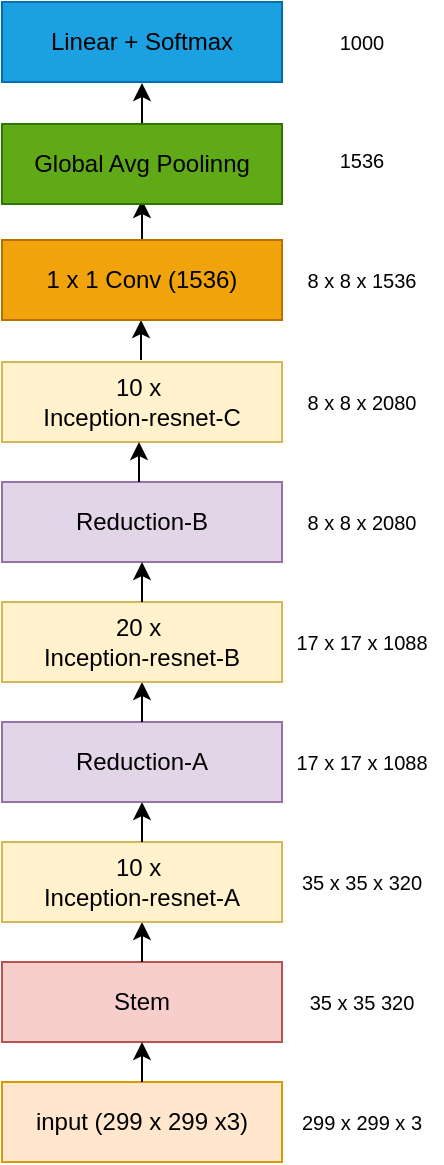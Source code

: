 <mxfile version="12.1.7" type="device" pages="1"><diagram id="e5Fa-ZszhpGQJKfaV5FQ" name="Page-1"><mxGraphModel dx="912" dy="479" grid="1" gridSize="10" guides="1" tooltips="1" connect="1" arrows="1" fold="1" page="1" pageScale="1" pageWidth="850" pageHeight="1100" math="0" shadow="0"><root><mxCell id="0"/><mxCell id="1" parent="0"/><mxCell id="Y-v4oC4OCbF1hxJGQSVx-93" value="" style="rounded=0;whiteSpace=wrap;html=1;fillColor=#1ba1e2;strokeColor=#006EAF;fontColor=#ffffff;" vertex="1" parent="1"><mxGeometry x="310" y="390" width="140" height="40" as="geometry"/></mxCell><mxCell id="Y-v4oC4OCbF1hxJGQSVx-1" value="" style="rounded=0;whiteSpace=wrap;html=1;fillColor=#ffe6cc;strokeColor=#d79b00;" vertex="1" parent="1"><mxGeometry x="310" y="930" width="140" height="40" as="geometry"/></mxCell><mxCell id="Y-v4oC4OCbF1hxJGQSVx-4" value="" style="rounded=0;whiteSpace=wrap;html=1;fillColor=#f8cecc;strokeColor=#b85450;" vertex="1" parent="1"><mxGeometry x="310" y="870" width="140" height="40" as="geometry"/></mxCell><mxCell id="Y-v4oC4OCbF1hxJGQSVx-2" value="input (299 x 299 x3)" style="text;html=1;strokeColor=none;fillColor=none;align=center;verticalAlign=middle;whiteSpace=wrap;rounded=0;" vertex="1" parent="1"><mxGeometry x="310" y="940" width="140" height="20" as="geometry"/></mxCell><mxCell id="Y-v4oC4OCbF1hxJGQSVx-3" value="" style="endArrow=classic;html=1;" edge="1" parent="1"><mxGeometry width="50" height="50" relative="1" as="geometry"><mxPoint x="380" y="930" as="sourcePoint"/><mxPoint x="380" y="910" as="targetPoint"/></mxGeometry></mxCell><mxCell id="Y-v4oC4OCbF1hxJGQSVx-12" value="" style="endArrow=classic;html=1;" edge="1" parent="1"><mxGeometry width="50" height="50" relative="1" as="geometry"><mxPoint x="380" y="870" as="sourcePoint"/><mxPoint x="380" y="850" as="targetPoint"/></mxGeometry></mxCell><mxCell id="Y-v4oC4OCbF1hxJGQSVx-66" value="&lt;font style=&quot;font-size: 10px&quot;&gt;299 x 299 x 3&lt;/font&gt;" style="text;html=1;strokeColor=none;fillColor=none;align=center;verticalAlign=middle;whiteSpace=wrap;rounded=0;" vertex="1" parent="1"><mxGeometry x="450" y="940" width="80" height="20" as="geometry"/></mxCell><mxCell id="Y-v4oC4OCbF1hxJGQSVx-70" value="&lt;font style=&quot;font-size: 10px&quot;&gt;35 x 35 320&lt;/font&gt;" style="text;html=1;strokeColor=none;fillColor=none;align=center;verticalAlign=middle;whiteSpace=wrap;rounded=0;" vertex="1" parent="1"><mxGeometry x="450" y="880" width="80" height="20" as="geometry"/></mxCell><mxCell id="Y-v4oC4OCbF1hxJGQSVx-75" value="Stem" style="text;html=1;strokeColor=none;fillColor=none;align=center;verticalAlign=middle;whiteSpace=wrap;rounded=0;" vertex="1" parent="1"><mxGeometry x="310" y="880" width="140" height="20" as="geometry"/></mxCell><mxCell id="Y-v4oC4OCbF1hxJGQSVx-76" value="" style="rounded=0;whiteSpace=wrap;html=1;fillColor=#fff2cc;strokeColor=#d6b656;" vertex="1" parent="1"><mxGeometry x="310" y="570" width="140" height="40" as="geometry"/></mxCell><mxCell id="Y-v4oC4OCbF1hxJGQSVx-77" value="Linear + Softmax" style="text;html=1;strokeColor=none;fillColor=none;align=center;verticalAlign=middle;whiteSpace=wrap;rounded=0;" vertex="1" parent="1"><mxGeometry x="310" y="400" width="140" height="20" as="geometry"/></mxCell><mxCell id="Y-v4oC4OCbF1hxJGQSVx-78" value="" style="rounded=0;whiteSpace=wrap;html=1;fillColor=#fff2cc;strokeColor=#d6b656;" vertex="1" parent="1"><mxGeometry x="310" y="810" width="140" height="40" as="geometry"/></mxCell><mxCell id="Y-v4oC4OCbF1hxJGQSVx-79" value="" style="endArrow=classic;html=1;" edge="1" parent="1"><mxGeometry width="50" height="50" relative="1" as="geometry"><mxPoint x="380" y="509" as="sourcePoint"/><mxPoint x="380" y="489" as="targetPoint"/></mxGeometry></mxCell><mxCell id="Y-v4oC4OCbF1hxJGQSVx-80" value="" style="endArrow=classic;html=1;" edge="1" parent="1"><mxGeometry width="50" height="50" relative="1" as="geometry"><mxPoint x="380" y="810" as="sourcePoint"/><mxPoint x="380" y="790" as="targetPoint"/></mxGeometry></mxCell><mxCell id="Y-v4oC4OCbF1hxJGQSVx-81" value="10 x&amp;nbsp;&lt;br&gt;Inception-resnet-A" style="text;html=1;strokeColor=none;fillColor=none;align=center;verticalAlign=middle;whiteSpace=wrap;rounded=0;" vertex="1" parent="1"><mxGeometry x="310" y="820" width="140" height="20" as="geometry"/></mxCell><mxCell id="Y-v4oC4OCbF1hxJGQSVx-82" value="" style="rounded=0;whiteSpace=wrap;html=1;fillColor=#e1d5e7;strokeColor=#9673a6;" vertex="1" parent="1"><mxGeometry x="310" y="630" width="140" height="40" as="geometry"/></mxCell><mxCell id="Y-v4oC4OCbF1hxJGQSVx-83" value="" style="rounded=0;whiteSpace=wrap;html=1;fillColor=#e1d5e7;strokeColor=#9673a6;" vertex="1" parent="1"><mxGeometry x="310" y="750" width="140" height="40" as="geometry"/></mxCell><mxCell id="Y-v4oC4OCbF1hxJGQSVx-84" value="" style="endArrow=classic;html=1;" edge="1" parent="1"><mxGeometry width="50" height="50" relative="1" as="geometry"><mxPoint x="380" y="750" as="sourcePoint"/><mxPoint x="380" y="730" as="targetPoint"/></mxGeometry></mxCell><mxCell id="Y-v4oC4OCbF1hxJGQSVx-85" value="" style="rounded=0;whiteSpace=wrap;html=1;fillColor=#fff2cc;strokeColor=#d6b656;" vertex="1" parent="1"><mxGeometry x="310" y="690" width="140" height="40" as="geometry"/></mxCell><mxCell id="Y-v4oC4OCbF1hxJGQSVx-86" value="" style="endArrow=classic;html=1;" edge="1" parent="1"><mxGeometry width="50" height="50" relative="1" as="geometry"><mxPoint x="380" y="690" as="sourcePoint"/><mxPoint x="380" y="670" as="targetPoint"/><Array as="points"><mxPoint x="380" y="690"/></Array></mxGeometry></mxCell><mxCell id="Y-v4oC4OCbF1hxJGQSVx-87" value="" style="endArrow=classic;html=1;" edge="1" parent="1"><mxGeometry width="50" height="50" relative="1" as="geometry"><mxPoint x="378.5" y="630" as="sourcePoint"/><mxPoint x="378.5" y="610" as="targetPoint"/></mxGeometry></mxCell><mxCell id="Y-v4oC4OCbF1hxJGQSVx-88" value="20 x&amp;nbsp;&lt;br&gt;Inception-resnet-B" style="text;html=1;strokeColor=none;fillColor=none;align=center;verticalAlign=middle;whiteSpace=wrap;rounded=0;" vertex="1" parent="1"><mxGeometry x="310" y="700" width="140" height="20" as="geometry"/></mxCell><mxCell id="Y-v4oC4OCbF1hxJGQSVx-89" value="10 x&amp;nbsp;&lt;br&gt;Inception-resnet-C" style="text;html=1;strokeColor=none;fillColor=none;align=center;verticalAlign=middle;whiteSpace=wrap;rounded=0;" vertex="1" parent="1"><mxGeometry x="310" y="580" width="140" height="20" as="geometry"/></mxCell><mxCell id="Y-v4oC4OCbF1hxJGQSVx-90" value="Reduction-A" style="text;html=1;strokeColor=none;fillColor=none;align=center;verticalAlign=middle;whiteSpace=wrap;rounded=0;" vertex="1" parent="1"><mxGeometry x="310" y="760" width="140" height="20" as="geometry"/></mxCell><mxCell id="Y-v4oC4OCbF1hxJGQSVx-91" value="Reduction-B" style="text;html=1;strokeColor=none;fillColor=none;align=center;verticalAlign=middle;whiteSpace=wrap;rounded=0;" vertex="1" parent="1"><mxGeometry x="310" y="640" width="140" height="20" as="geometry"/></mxCell><mxCell id="Y-v4oC4OCbF1hxJGQSVx-92" value="" style="rounded=0;whiteSpace=wrap;html=1;fillColor=#60a917;strokeColor=#2D7600;fontColor=#ffffff;" vertex="1" parent="1"><mxGeometry x="310" y="451" width="140" height="40" as="geometry"/></mxCell><mxCell id="Y-v4oC4OCbF1hxJGQSVx-94" value="" style="endArrow=classic;html=1;" edge="1" parent="1"><mxGeometry width="50" height="50" relative="1" as="geometry"><mxPoint x="379.5" y="569" as="sourcePoint"/><mxPoint x="379.5" y="549" as="targetPoint"/></mxGeometry></mxCell><mxCell id="Y-v4oC4OCbF1hxJGQSVx-95" value="Global Avg Poolinng" style="text;html=1;strokeColor=none;fillColor=none;align=center;verticalAlign=middle;whiteSpace=wrap;rounded=0;" vertex="1" parent="1"><mxGeometry x="310" y="461" width="140" height="20" as="geometry"/></mxCell><mxCell id="Y-v4oC4OCbF1hxJGQSVx-96" value="&lt;font style=&quot;font-size: 10px&quot;&gt;8 x 8 x 1536&lt;/font&gt;" style="text;html=1;strokeColor=none;fillColor=none;align=center;verticalAlign=middle;whiteSpace=wrap;rounded=0;" vertex="1" parent="1"><mxGeometry x="450" y="519" width="80" height="20" as="geometry"/></mxCell><mxCell id="Y-v4oC4OCbF1hxJGQSVx-97" value="&lt;span style=&quot;font-size: 10px&quot;&gt;8 x 8 x 2080&lt;/span&gt;" style="text;html=1;strokeColor=none;fillColor=none;align=center;verticalAlign=middle;whiteSpace=wrap;rounded=0;" vertex="1" parent="1"><mxGeometry x="450" y="579.5" width="80" height="20" as="geometry"/></mxCell><mxCell id="Y-v4oC4OCbF1hxJGQSVx-98" value="&lt;span style=&quot;font-size: 10px&quot;&gt;8 x 8 x 2080&lt;/span&gt;" style="text;html=1;strokeColor=none;fillColor=none;align=center;verticalAlign=middle;whiteSpace=wrap;rounded=0;" vertex="1" parent="1"><mxGeometry x="450" y="640" width="80" height="20" as="geometry"/></mxCell><mxCell id="Y-v4oC4OCbF1hxJGQSVx-99" value="&lt;span style=&quot;font-size: 10px&quot;&gt;17 x 17 x 1088&lt;/span&gt;" style="text;html=1;strokeColor=none;fillColor=none;align=center;verticalAlign=middle;whiteSpace=wrap;rounded=0;" vertex="1" parent="1"><mxGeometry x="450" y="700" width="80" height="20" as="geometry"/></mxCell><mxCell id="Y-v4oC4OCbF1hxJGQSVx-100" value="&lt;font style=&quot;font-size: 10px&quot;&gt;17 x 17 x 1088&lt;/font&gt;" style="text;html=1;strokeColor=none;fillColor=none;align=center;verticalAlign=middle;whiteSpace=wrap;rounded=0;" vertex="1" parent="1"><mxGeometry x="450" y="760" width="80" height="20" as="geometry"/></mxCell><mxCell id="Y-v4oC4OCbF1hxJGQSVx-101" value="&lt;font style=&quot;font-size: 10px&quot;&gt;35 x 35 x 320&lt;/font&gt;" style="text;html=1;strokeColor=none;fillColor=none;align=center;verticalAlign=middle;whiteSpace=wrap;rounded=0;" vertex="1" parent="1"><mxGeometry x="450" y="820" width="80" height="20" as="geometry"/></mxCell><mxCell id="Y-v4oC4OCbF1hxJGQSVx-103" value="" style="endArrow=classic;html=1;" edge="1" parent="1"><mxGeometry width="50" height="50" relative="1" as="geometry"><mxPoint x="380" y="450.5" as="sourcePoint"/><mxPoint x="380" y="430.5" as="targetPoint"/></mxGeometry></mxCell><mxCell id="Y-v4oC4OCbF1hxJGQSVx-104" value="" style="rounded=0;whiteSpace=wrap;html=1;fillColor=#f0a30a;strokeColor=#BD7000;fontColor=#ffffff;" vertex="1" parent="1"><mxGeometry x="310" y="509" width="140" height="40" as="geometry"/></mxCell><mxCell id="Y-v4oC4OCbF1hxJGQSVx-105" value="1 x 1 Conv (1536)" style="text;html=1;strokeColor=none;fillColor=none;align=center;verticalAlign=middle;whiteSpace=wrap;rounded=0;" vertex="1" parent="1"><mxGeometry x="310" y="519" width="140" height="20" as="geometry"/></mxCell><mxCell id="Y-v4oC4OCbF1hxJGQSVx-106" value="&lt;font style=&quot;font-size: 10px&quot;&gt;1536&lt;/font&gt;" style="text;html=1;strokeColor=none;fillColor=none;align=center;verticalAlign=middle;whiteSpace=wrap;rounded=0;" vertex="1" parent="1"><mxGeometry x="450" y="458.5" width="80" height="20" as="geometry"/></mxCell><mxCell id="Y-v4oC4OCbF1hxJGQSVx-107" value="&lt;font style=&quot;font-size: 10px&quot;&gt;1000&lt;/font&gt;" style="text;html=1;strokeColor=none;fillColor=none;align=center;verticalAlign=middle;whiteSpace=wrap;rounded=0;" vertex="1" parent="1"><mxGeometry x="450" y="400" width="80" height="20" as="geometry"/></mxCell></root></mxGraphModel></diagram></mxfile>